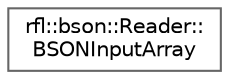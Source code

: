 digraph "类继承关系图"
{
 // LATEX_PDF_SIZE
  bgcolor="transparent";
  edge [fontname=Helvetica,fontsize=10,labelfontname=Helvetica,labelfontsize=10];
  node [fontname=Helvetica,fontsize=10,shape=box,height=0.2,width=0.4];
  rankdir="LR";
  Node0 [id="Node000000",label="rfl::bson::Reader::\lBSONInputArray",height=0.2,width=0.4,color="grey40", fillcolor="white", style="filled",URL="$structrfl_1_1bson_1_1_reader_1_1_b_s_o_n_input_array.html",tooltip=" "];
}
